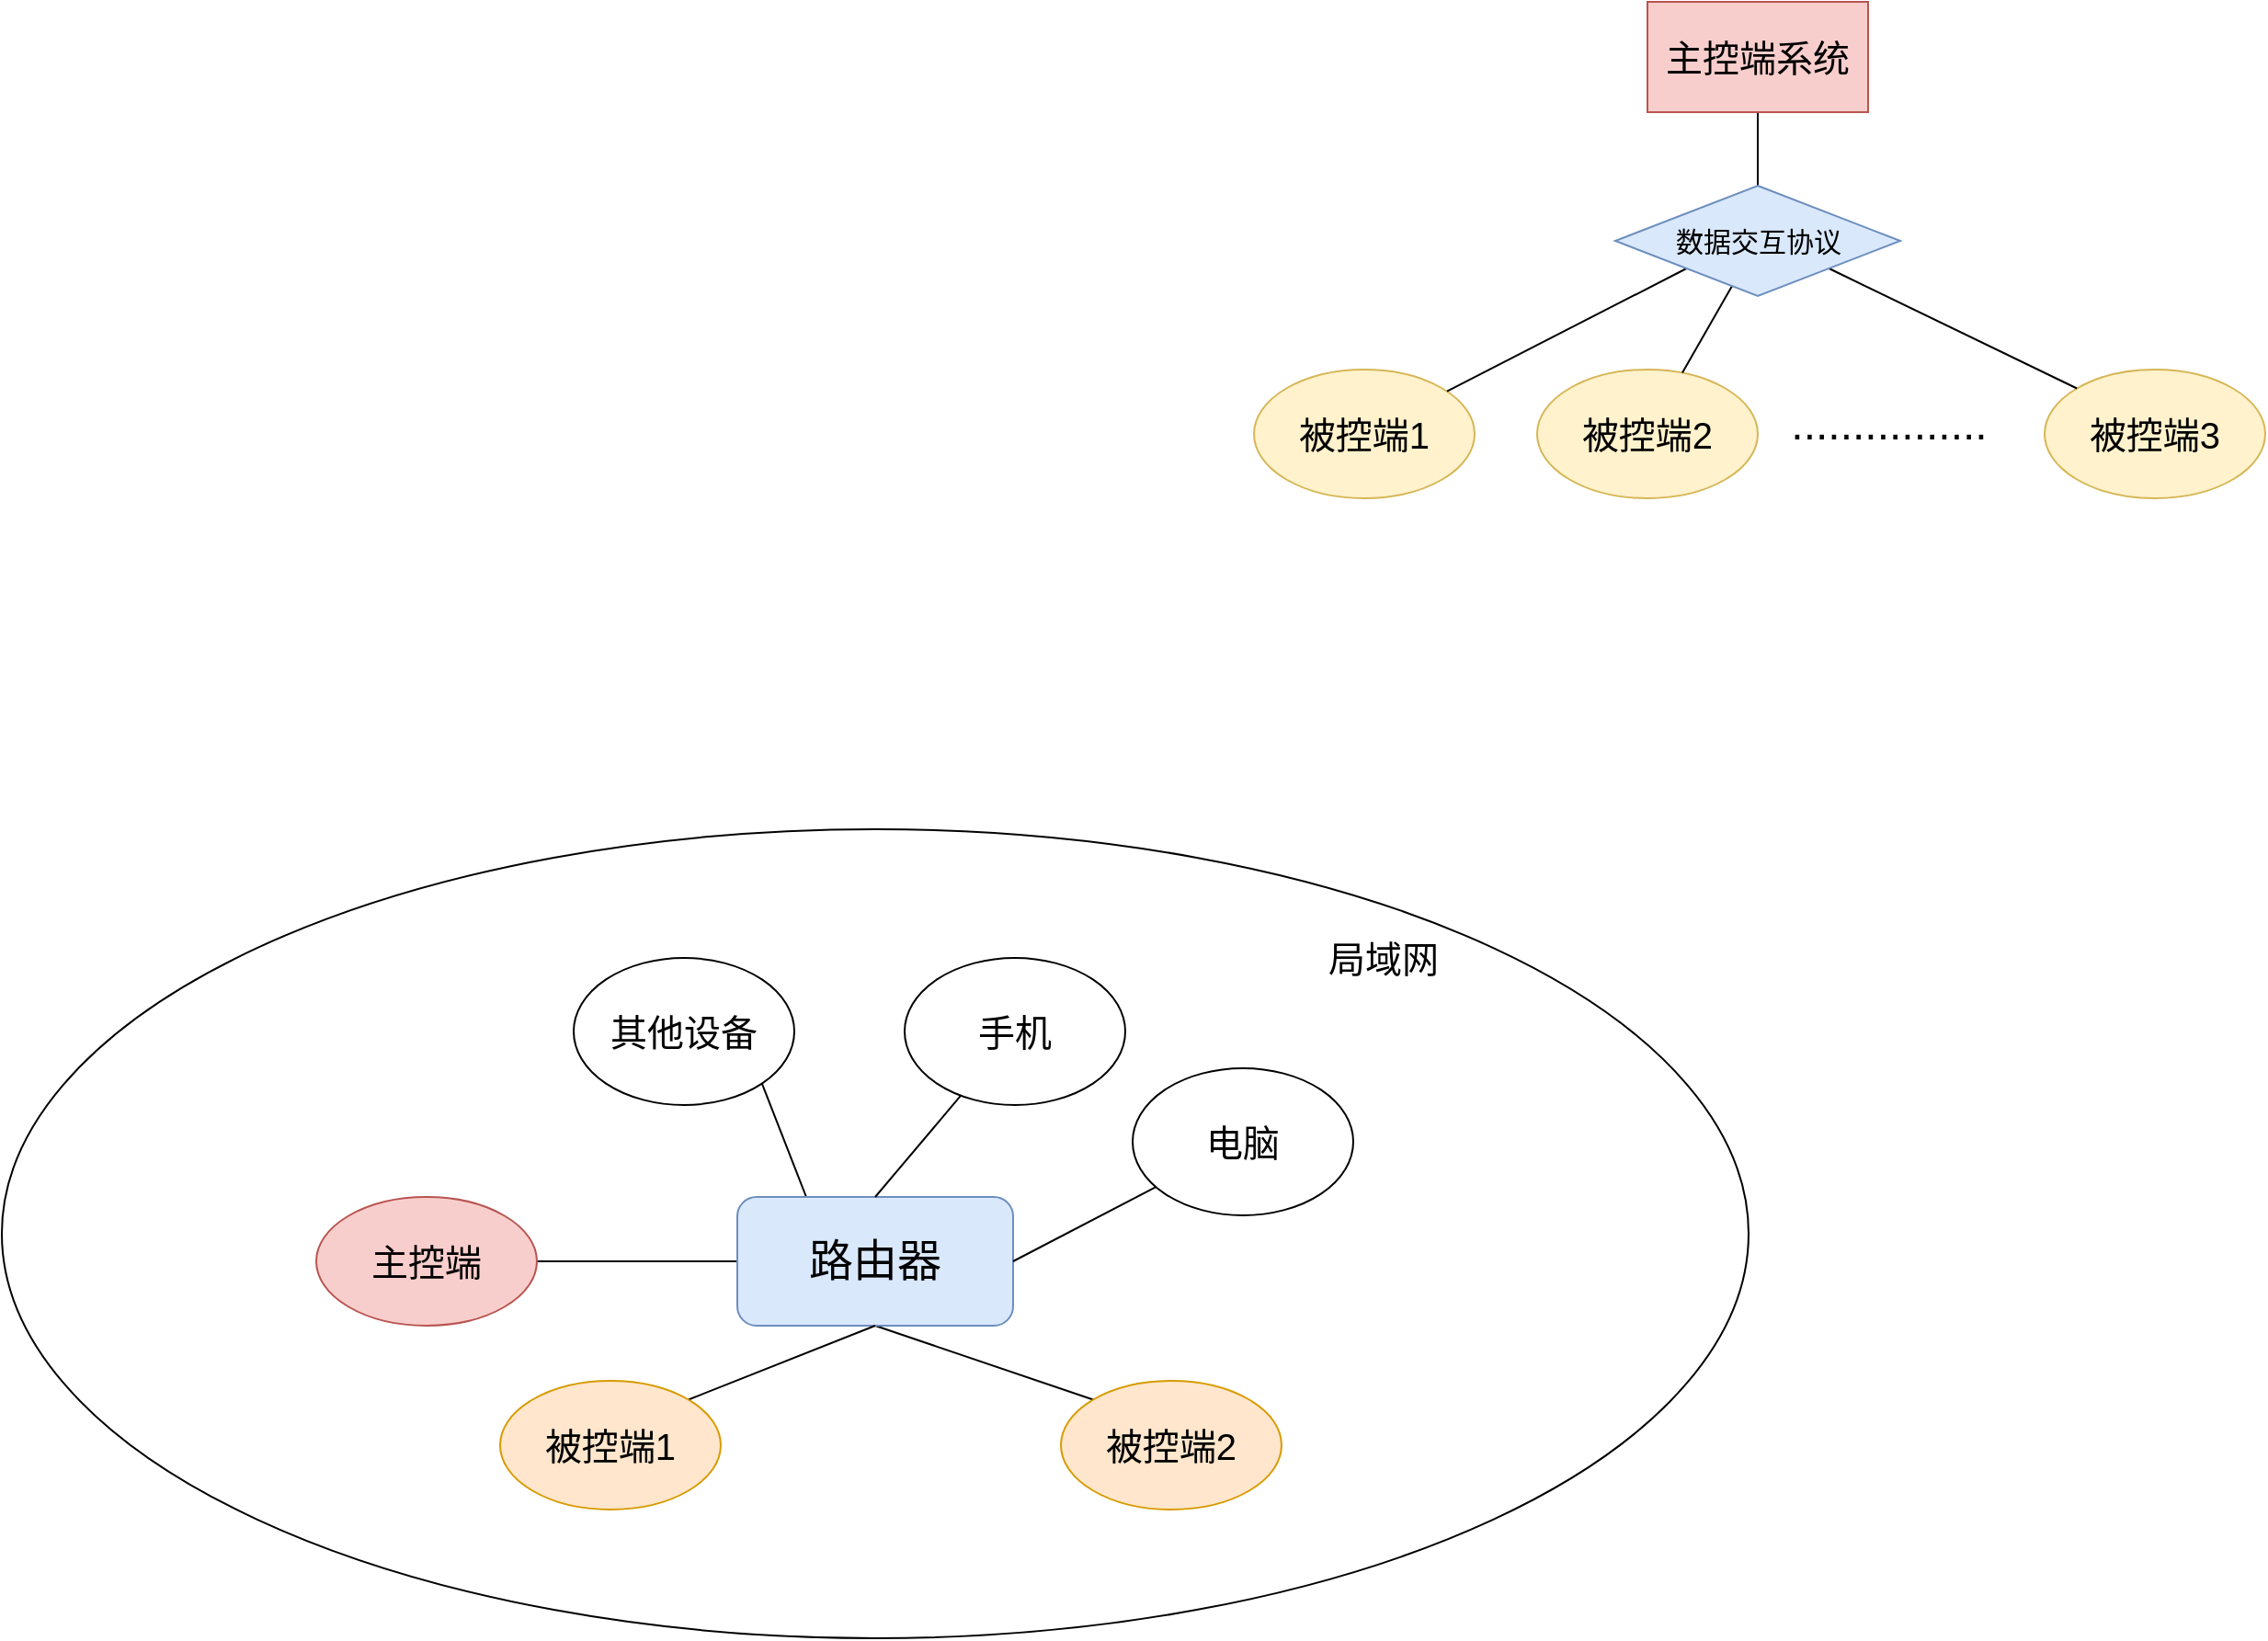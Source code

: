 <mxfile version="21.1.2" type="device">
  <diagram name="第 1 页" id="tR5FQUUQU-nptVxrCjcd">
    <mxGraphModel dx="1742" dy="823" grid="1" gridSize="10" guides="1" tooltips="1" connect="1" arrows="1" fold="1" page="1" pageScale="1" pageWidth="827" pageHeight="1169" math="0" shadow="0">
      <root>
        <mxCell id="0" />
        <mxCell id="1" parent="0" />
        <mxCell id="duessJ10JQ4VVlh8yvME-13" style="edgeStyle=orthogonalEdgeStyle;rounded=0;orthogonalLoop=1;jettySize=auto;html=1;exitX=0.5;exitY=1;exitDx=0;exitDy=0;entryX=0.5;entryY=0;entryDx=0;entryDy=0;endArrow=none;endFill=0;" edge="1" parent="1" source="duessJ10JQ4VVlh8yvME-1" target="duessJ10JQ4VVlh8yvME-7">
          <mxGeometry relative="1" as="geometry" />
        </mxCell>
        <mxCell id="duessJ10JQ4VVlh8yvME-1" value="&lt;font style=&quot;font-size: 20px;&quot;&gt;主控端系统&lt;/font&gt;" style="rounded=0;whiteSpace=wrap;html=1;fillColor=#f8cecc;strokeColor=#b85450;" vertex="1" parent="1">
          <mxGeometry x="414" y="250" width="120" height="60" as="geometry" />
        </mxCell>
        <mxCell id="duessJ10JQ4VVlh8yvME-2" value="&lt;font style=&quot;font-size: 20px;&quot;&gt;被控端1&lt;/font&gt;" style="ellipse;whiteSpace=wrap;html=1;fillColor=#fff2cc;strokeColor=#d6b656;" vertex="1" parent="1">
          <mxGeometry x="200" y="450" width="120" height="70" as="geometry" />
        </mxCell>
        <mxCell id="duessJ10JQ4VVlh8yvME-3" value="&lt;font style=&quot;font-size: 20px;&quot;&gt;被控端2&lt;/font&gt;" style="ellipse;whiteSpace=wrap;html=1;fillColor=#fff2cc;strokeColor=#d6b656;" vertex="1" parent="1">
          <mxGeometry x="354" y="450" width="120" height="70" as="geometry" />
        </mxCell>
        <mxCell id="duessJ10JQ4VVlh8yvME-4" value="&lt;font style=&quot;font-size: 20px;&quot;&gt;被控端3&lt;/font&gt;" style="ellipse;whiteSpace=wrap;html=1;fillColor=#fff2cc;strokeColor=#d6b656;" vertex="1" parent="1">
          <mxGeometry x="630" y="450" width="120" height="70" as="geometry" />
        </mxCell>
        <mxCell id="duessJ10JQ4VVlh8yvME-5" value="&lt;font style=&quot;font-size: 24px;&quot;&gt;................&lt;/font&gt;" style="text;html=1;align=center;verticalAlign=middle;resizable=0;points=[];autosize=1;strokeColor=none;fillColor=none;" vertex="1" parent="1">
          <mxGeometry x="480" y="460" width="130" height="40" as="geometry" />
        </mxCell>
        <mxCell id="duessJ10JQ4VVlh8yvME-10" style="rounded=0;orthogonalLoop=1;jettySize=auto;html=1;exitX=0;exitY=1;exitDx=0;exitDy=0;endArrow=none;endFill=0;" edge="1" parent="1" source="duessJ10JQ4VVlh8yvME-7" target="duessJ10JQ4VVlh8yvME-2">
          <mxGeometry relative="1" as="geometry" />
        </mxCell>
        <mxCell id="duessJ10JQ4VVlh8yvME-11" style="rounded=0;orthogonalLoop=1;jettySize=auto;html=1;exitX=1;exitY=1;exitDx=0;exitDy=0;entryX=0;entryY=0;entryDx=0;entryDy=0;strokeColor=default;endArrow=none;endFill=0;" edge="1" parent="1" source="duessJ10JQ4VVlh8yvME-7" target="duessJ10JQ4VVlh8yvME-4">
          <mxGeometry relative="1" as="geometry" />
        </mxCell>
        <mxCell id="duessJ10JQ4VVlh8yvME-12" style="rounded=0;orthogonalLoop=1;jettySize=auto;html=1;endArrow=none;endFill=0;" edge="1" parent="1" source="duessJ10JQ4VVlh8yvME-7" target="duessJ10JQ4VVlh8yvME-3">
          <mxGeometry relative="1" as="geometry" />
        </mxCell>
        <mxCell id="duessJ10JQ4VVlh8yvME-7" value="&lt;font style=&quot;font-size: 15px;&quot;&gt;数据交互协议&lt;/font&gt;" style="rhombus;whiteSpace=wrap;html=1;fillColor=#dae8fc;strokeColor=#6c8ebf;" vertex="1" parent="1">
          <mxGeometry x="396.5" y="350" width="155" height="60" as="geometry" />
        </mxCell>
        <mxCell id="duessJ10JQ4VVlh8yvME-28" style="rounded=0;orthogonalLoop=1;jettySize=auto;html=1;exitX=0;exitY=0;exitDx=0;exitDy=0;entryX=0.5;entryY=1;entryDx=0;entryDy=0;endArrow=none;endFill=0;" edge="1" parent="1" source="duessJ10JQ4VVlh8yvME-18" target="duessJ10JQ4VVlh8yvME-24">
          <mxGeometry relative="1" as="geometry" />
        </mxCell>
        <mxCell id="duessJ10JQ4VVlh8yvME-18" value="&lt;font style=&quot;font-size: 20px;&quot;&gt;被控&lt;font style=&quot;font-size: 20px;&quot;&gt;端2&lt;/font&gt;&lt;/font&gt;" style="ellipse;whiteSpace=wrap;html=1;fillColor=#ffe6cc;strokeColor=#d79b00;" vertex="1" parent="1">
          <mxGeometry x="95" y="1000" width="120" height="70" as="geometry" />
        </mxCell>
        <mxCell id="duessJ10JQ4VVlh8yvME-25" style="rounded=0;orthogonalLoop=1;jettySize=auto;html=1;exitX=0;exitY=0.5;exitDx=0;exitDy=0;endArrow=none;endFill=0;" edge="1" parent="1" source="duessJ10JQ4VVlh8yvME-24">
          <mxGeometry relative="1" as="geometry">
            <mxPoint x="-190.0" y="935" as="targetPoint" />
          </mxGeometry>
        </mxCell>
        <mxCell id="duessJ10JQ4VVlh8yvME-39" style="rounded=0;orthogonalLoop=1;jettySize=auto;html=1;exitX=0.25;exitY=0;exitDx=0;exitDy=0;entryX=1;entryY=1;entryDx=0;entryDy=0;endArrow=none;endFill=0;" edge="1" parent="1" source="duessJ10JQ4VVlh8yvME-24" target="duessJ10JQ4VVlh8yvME-38">
          <mxGeometry relative="1" as="geometry" />
        </mxCell>
        <mxCell id="duessJ10JQ4VVlh8yvME-24" value="&lt;font style=&quot;font-size: 24px;&quot;&gt;路由器&lt;/font&gt;" style="rounded=1;whiteSpace=wrap;html=1;fillColor=#dae8fc;strokeColor=#6c8ebf;" vertex="1" parent="1">
          <mxGeometry x="-81" y="900" width="150" height="70" as="geometry" />
        </mxCell>
        <mxCell id="duessJ10JQ4VVlh8yvME-29" value="" style="ellipse;whiteSpace=wrap;html=1;fillColor=none;" vertex="1" parent="1">
          <mxGeometry x="-481" y="700" width="950" height="440" as="geometry" />
        </mxCell>
        <mxCell id="duessJ10JQ4VVlh8yvME-37" style="rounded=0;orthogonalLoop=1;jettySize=auto;html=1;entryX=1;entryY=0.5;entryDx=0;entryDy=0;endArrow=none;endFill=0;" edge="1" parent="1" source="duessJ10JQ4VVlh8yvME-30" target="duessJ10JQ4VVlh8yvME-24">
          <mxGeometry relative="1" as="geometry" />
        </mxCell>
        <mxCell id="duessJ10JQ4VVlh8yvME-30" value="&lt;font style=&quot;font-size: 20px;&quot;&gt;电脑&lt;/font&gt;" style="ellipse;whiteSpace=wrap;html=1;" vertex="1" parent="1">
          <mxGeometry x="134" y="830" width="120" height="80" as="geometry" />
        </mxCell>
        <mxCell id="duessJ10JQ4VVlh8yvME-36" style="rounded=0;orthogonalLoop=1;jettySize=auto;html=1;entryX=0.5;entryY=0;entryDx=0;entryDy=0;endArrow=none;endFill=0;" edge="1" parent="1" source="duessJ10JQ4VVlh8yvME-31" target="duessJ10JQ4VVlh8yvME-24">
          <mxGeometry relative="1" as="geometry" />
        </mxCell>
        <mxCell id="duessJ10JQ4VVlh8yvME-31" value="&lt;font style=&quot;font-size: 20px;&quot;&gt;手机&lt;/font&gt;" style="ellipse;whiteSpace=wrap;html=1;" vertex="1" parent="1">
          <mxGeometry x="10" y="770" width="120" height="80" as="geometry" />
        </mxCell>
        <mxCell id="duessJ10JQ4VVlh8yvME-34" style="rounded=0;orthogonalLoop=1;jettySize=auto;html=1;exitX=1;exitY=0;exitDx=0;exitDy=0;entryX=0.5;entryY=1;entryDx=0;entryDy=0;endArrow=none;endFill=0;" edge="1" parent="1" source="duessJ10JQ4VVlh8yvME-32" target="duessJ10JQ4VVlh8yvME-24">
          <mxGeometry relative="1" as="geometry" />
        </mxCell>
        <mxCell id="duessJ10JQ4VVlh8yvME-32" value="&lt;font style=&quot;font-size: 20px;&quot;&gt;被控&lt;font style=&quot;font-size: 20px;&quot;&gt;端1&lt;/font&gt;&lt;/font&gt;" style="ellipse;whiteSpace=wrap;html=1;fillColor=#ffe6cc;strokeColor=#d79b00;" vertex="1" parent="1">
          <mxGeometry x="-210" y="1000" width="120" height="70" as="geometry" />
        </mxCell>
        <mxCell id="duessJ10JQ4VVlh8yvME-35" value="&lt;span style=&quot;font-size: 20px;&quot;&gt;主控端&lt;/span&gt;" style="ellipse;whiteSpace=wrap;html=1;fillColor=#f8cecc;strokeColor=#b85450;" vertex="1" parent="1">
          <mxGeometry x="-310" y="900" width="120" height="70" as="geometry" />
        </mxCell>
        <mxCell id="duessJ10JQ4VVlh8yvME-38" value="&lt;font style=&quot;font-size: 20px;&quot;&gt;其他设备&lt;/font&gt;" style="ellipse;whiteSpace=wrap;html=1;" vertex="1" parent="1">
          <mxGeometry x="-170" y="770" width="120" height="80" as="geometry" />
        </mxCell>
        <mxCell id="duessJ10JQ4VVlh8yvME-40" value="&lt;font style=&quot;font-size: 20px;&quot;&gt;局域网&lt;/font&gt;" style="text;html=1;align=center;verticalAlign=middle;resizable=0;points=[];autosize=1;strokeColor=none;fillColor=none;" vertex="1" parent="1">
          <mxGeometry x="230" y="750" width="80" height="40" as="geometry" />
        </mxCell>
      </root>
    </mxGraphModel>
  </diagram>
</mxfile>
